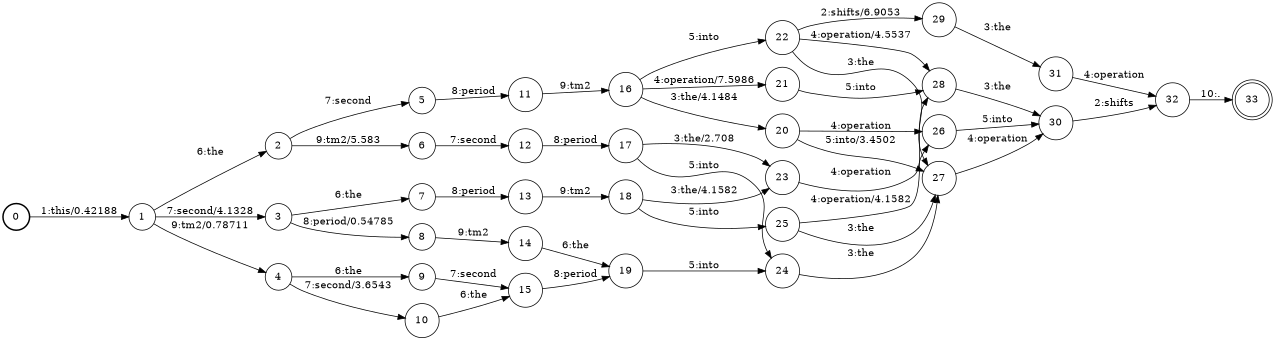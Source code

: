 digraph FST {
rankdir = LR;
size = "8.5,11";
label = "";
center = 1;
orientation = Portrait;
ranksep = "0.4";
nodesep = "0.25";
0 [label = "0", shape = circle, style = bold, fontsize = 14]
	0 -> 1 [label = "1:this/0.42188", fontsize = 14];
1 [label = "1", shape = circle, style = solid, fontsize = 14]
	1 -> 2 [label = "6:the", fontsize = 14];
	1 -> 3 [label = "7:second/4.1328", fontsize = 14];
	1 -> 4 [label = "9:tm2/0.78711", fontsize = 14];
2 [label = "2", shape = circle, style = solid, fontsize = 14]
	2 -> 5 [label = "7:second", fontsize = 14];
	2 -> 6 [label = "9:tm2/5.583", fontsize = 14];
3 [label = "3", shape = circle, style = solid, fontsize = 14]
	3 -> 7 [label = "6:the", fontsize = 14];
	3 -> 8 [label = "8:period/0.54785", fontsize = 14];
4 [label = "4", shape = circle, style = solid, fontsize = 14]
	4 -> 9 [label = "6:the", fontsize = 14];
	4 -> 10 [label = "7:second/3.6543", fontsize = 14];
5 [label = "5", shape = circle, style = solid, fontsize = 14]
	5 -> 11 [label = "8:period", fontsize = 14];
6 [label = "6", shape = circle, style = solid, fontsize = 14]
	6 -> 12 [label = "7:second", fontsize = 14];
7 [label = "7", shape = circle, style = solid, fontsize = 14]
	7 -> 13 [label = "8:period", fontsize = 14];
8 [label = "8", shape = circle, style = solid, fontsize = 14]
	8 -> 14 [label = "9:tm2", fontsize = 14];
9 [label = "9", shape = circle, style = solid, fontsize = 14]
	9 -> 15 [label = "7:second", fontsize = 14];
10 [label = "10", shape = circle, style = solid, fontsize = 14]
	10 -> 15 [label = "6:the", fontsize = 14];
11 [label = "11", shape = circle, style = solid, fontsize = 14]
	11 -> 16 [label = "9:tm2", fontsize = 14];
12 [label = "12", shape = circle, style = solid, fontsize = 14]
	12 -> 17 [label = "8:period", fontsize = 14];
13 [label = "13", shape = circle, style = solid, fontsize = 14]
	13 -> 18 [label = "9:tm2", fontsize = 14];
14 [label = "14", shape = circle, style = solid, fontsize = 14]
	14 -> 19 [label = "6:the", fontsize = 14];
15 [label = "15", shape = circle, style = solid, fontsize = 14]
	15 -> 19 [label = "8:period", fontsize = 14];
16 [label = "16", shape = circle, style = solid, fontsize = 14]
	16 -> 21 [label = "4:operation/7.5986", fontsize = 14];
	16 -> 22 [label = "5:into", fontsize = 14];
	16 -> 20 [label = "3:the/4.1484", fontsize = 14];
17 [label = "17", shape = circle, style = solid, fontsize = 14]
	17 -> 24 [label = "5:into", fontsize = 14];
	17 -> 23 [label = "3:the/2.708", fontsize = 14];
18 [label = "18", shape = circle, style = solid, fontsize = 14]
	18 -> 25 [label = "5:into", fontsize = 14];
	18 -> 23 [label = "3:the/4.1582", fontsize = 14];
19 [label = "19", shape = circle, style = solid, fontsize = 14]
	19 -> 24 [label = "5:into", fontsize = 14];
20 [label = "20", shape = circle, style = solid, fontsize = 14]
	20 -> 26 [label = "4:operation", fontsize = 14];
	20 -> 27 [label = "5:into/3.4502", fontsize = 14];
21 [label = "21", shape = circle, style = solid, fontsize = 14]
	21 -> 28 [label = "5:into", fontsize = 14];
22 [label = "22", shape = circle, style = solid, fontsize = 14]
	22 -> 29 [label = "2:shifts/6.9053", fontsize = 14];
	22 -> 28 [label = "4:operation/4.5537", fontsize = 14];
	22 -> 27 [label = "3:the", fontsize = 14];
23 [label = "23", shape = circle, style = solid, fontsize = 14]
	23 -> 26 [label = "4:operation", fontsize = 14];
24 [label = "24", shape = circle, style = solid, fontsize = 14]
	24 -> 27 [label = "3:the", fontsize = 14];
25 [label = "25", shape = circle, style = solid, fontsize = 14]
	25 -> 28 [label = "4:operation/4.1582", fontsize = 14];
	25 -> 27 [label = "3:the", fontsize = 14];
26 [label = "26", shape = circle, style = solid, fontsize = 14]
	26 -> 30 [label = "5:into", fontsize = 14];
27 [label = "27", shape = circle, style = solid, fontsize = 14]
	27 -> 30 [label = "4:operation", fontsize = 14];
28 [label = "28", shape = circle, style = solid, fontsize = 14]
	28 -> 30 [label = "3:the", fontsize = 14];
29 [label = "29", shape = circle, style = solid, fontsize = 14]
	29 -> 31 [label = "3:the", fontsize = 14];
30 [label = "30", shape = circle, style = solid, fontsize = 14]
	30 -> 32 [label = "2:shifts", fontsize = 14];
31 [label = "31", shape = circle, style = solid, fontsize = 14]
	31 -> 32 [label = "4:operation", fontsize = 14];
32 [label = "32", shape = circle, style = solid, fontsize = 14]
	32 -> 33 [label = "10:.", fontsize = 14];
33 [label = "33", shape = doublecircle, style = solid, fontsize = 14]
}
